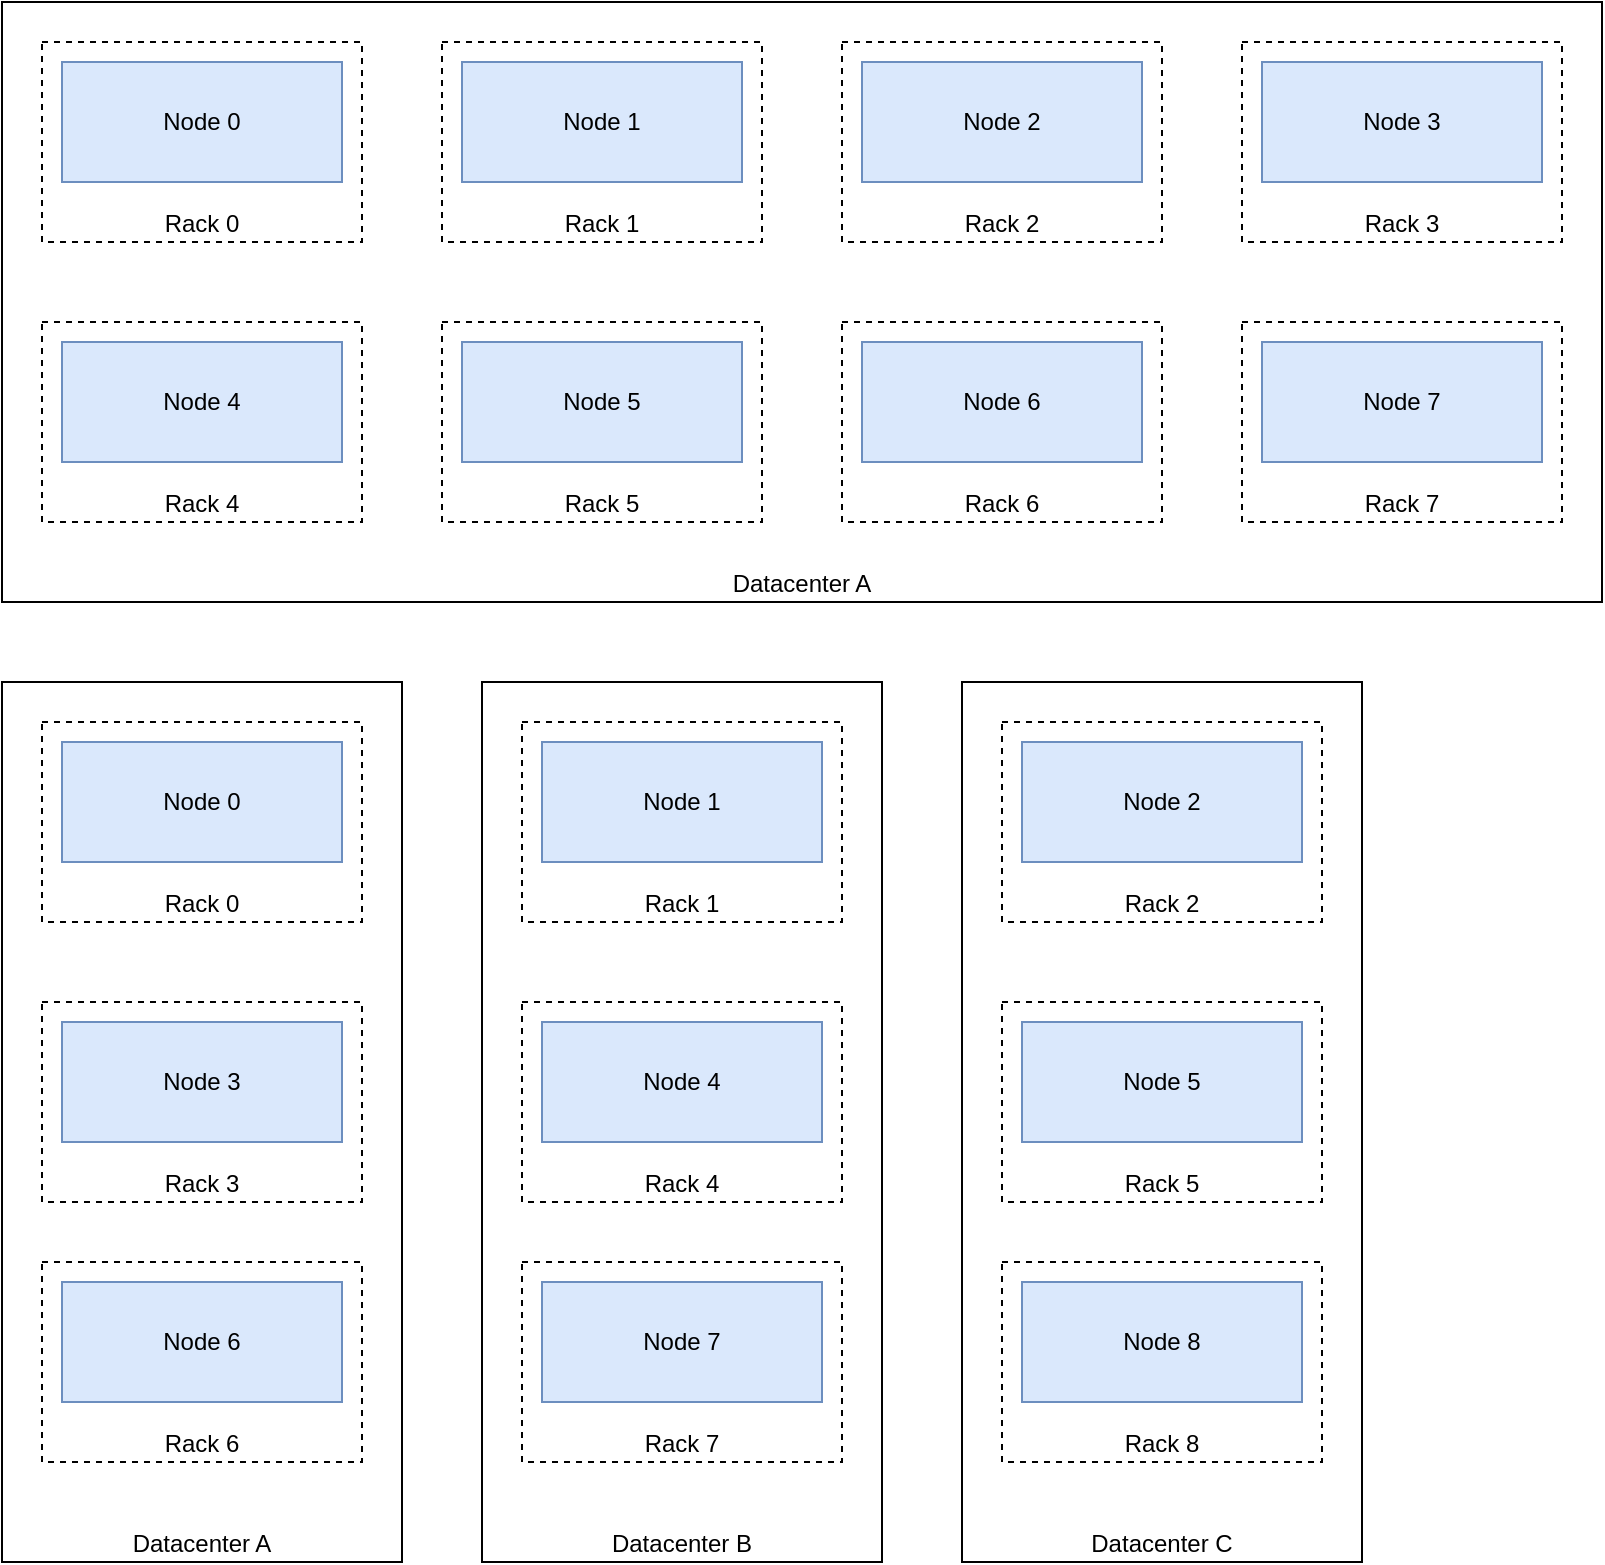 <mxfile version="24.7.8">
  <diagram name="Page-1" id="EoMHodotU_ZhvWF8Ycyo">
    <mxGraphModel dx="1153" dy="1166" grid="1" gridSize="10" guides="1" tooltips="1" connect="1" arrows="1" fold="1" page="1" pageScale="1" pageWidth="827" pageHeight="1169" math="0" shadow="0">
      <root>
        <mxCell id="0" />
        <mxCell id="1" parent="0" />
        <mxCell id="NCqyyA6MCXhAwzqsalRT-25" value="Datacenter A" style="rounded=0;whiteSpace=wrap;html=1;verticalAlign=bottom;" vertex="1" parent="1">
          <mxGeometry x="20" y="20" width="800" height="300" as="geometry" />
        </mxCell>
        <mxCell id="NCqyyA6MCXhAwzqsalRT-1" value="Rack 0" style="rounded=0;whiteSpace=wrap;html=1;dashed=1;verticalAlign=bottom;" vertex="1" parent="1">
          <mxGeometry x="40" y="40" width="160" height="100" as="geometry" />
        </mxCell>
        <mxCell id="NCqyyA6MCXhAwzqsalRT-10" value="Node 0" style="rounded=0;whiteSpace=wrap;html=1;fillColor=#dae8fc;strokeColor=#6c8ebf;" vertex="1" parent="1">
          <mxGeometry x="50" y="50" width="140" height="60" as="geometry" />
        </mxCell>
        <mxCell id="NCqyyA6MCXhAwzqsalRT-11" value="Rack 1" style="rounded=0;whiteSpace=wrap;html=1;dashed=1;verticalAlign=bottom;" vertex="1" parent="1">
          <mxGeometry x="240" y="40" width="160" height="100" as="geometry" />
        </mxCell>
        <mxCell id="NCqyyA6MCXhAwzqsalRT-12" value="Node 1" style="rounded=0;whiteSpace=wrap;html=1;fillColor=#dae8fc;strokeColor=#6c8ebf;" vertex="1" parent="1">
          <mxGeometry x="250" y="50" width="140" height="60" as="geometry" />
        </mxCell>
        <mxCell id="NCqyyA6MCXhAwzqsalRT-13" value="Rack 2" style="rounded=0;whiteSpace=wrap;html=1;dashed=1;verticalAlign=bottom;" vertex="1" parent="1">
          <mxGeometry x="440" y="40" width="160" height="100" as="geometry" />
        </mxCell>
        <mxCell id="NCqyyA6MCXhAwzqsalRT-14" value="Node 2" style="rounded=0;whiteSpace=wrap;html=1;fillColor=#dae8fc;strokeColor=#6c8ebf;" vertex="1" parent="1">
          <mxGeometry x="450" y="50" width="140" height="60" as="geometry" />
        </mxCell>
        <mxCell id="NCqyyA6MCXhAwzqsalRT-15" value="Rack 3" style="rounded=0;whiteSpace=wrap;html=1;dashed=1;verticalAlign=bottom;" vertex="1" parent="1">
          <mxGeometry x="640" y="40" width="160" height="100" as="geometry" />
        </mxCell>
        <mxCell id="NCqyyA6MCXhAwzqsalRT-16" value="Node 3" style="rounded=0;whiteSpace=wrap;html=1;fillColor=#dae8fc;strokeColor=#6c8ebf;" vertex="1" parent="1">
          <mxGeometry x="650" y="50" width="140" height="60" as="geometry" />
        </mxCell>
        <mxCell id="NCqyyA6MCXhAwzqsalRT-17" value="Rack 4" style="rounded=0;whiteSpace=wrap;html=1;dashed=1;verticalAlign=bottom;" vertex="1" parent="1">
          <mxGeometry x="40" y="180" width="160" height="100" as="geometry" />
        </mxCell>
        <mxCell id="NCqyyA6MCXhAwzqsalRT-18" value="Node 4" style="rounded=0;whiteSpace=wrap;html=1;fillColor=#dae8fc;strokeColor=#6c8ebf;" vertex="1" parent="1">
          <mxGeometry x="50" y="190" width="140" height="60" as="geometry" />
        </mxCell>
        <mxCell id="NCqyyA6MCXhAwzqsalRT-19" value="Rack 5" style="rounded=0;whiteSpace=wrap;html=1;dashed=1;verticalAlign=bottom;" vertex="1" parent="1">
          <mxGeometry x="240" y="180" width="160" height="100" as="geometry" />
        </mxCell>
        <mxCell id="NCqyyA6MCXhAwzqsalRT-20" value="Node 5" style="rounded=0;whiteSpace=wrap;html=1;fillColor=#dae8fc;strokeColor=#6c8ebf;" vertex="1" parent="1">
          <mxGeometry x="250" y="190" width="140" height="60" as="geometry" />
        </mxCell>
        <mxCell id="NCqyyA6MCXhAwzqsalRT-21" value="Rack 6" style="rounded=0;whiteSpace=wrap;html=1;dashed=1;verticalAlign=bottom;" vertex="1" parent="1">
          <mxGeometry x="440" y="180" width="160" height="100" as="geometry" />
        </mxCell>
        <mxCell id="NCqyyA6MCXhAwzqsalRT-22" value="Node 6" style="rounded=0;whiteSpace=wrap;html=1;fillColor=#dae8fc;strokeColor=#6c8ebf;" vertex="1" parent="1">
          <mxGeometry x="450" y="190" width="140" height="60" as="geometry" />
        </mxCell>
        <mxCell id="NCqyyA6MCXhAwzqsalRT-23" value="Rack 7" style="rounded=0;whiteSpace=wrap;html=1;dashed=1;verticalAlign=bottom;" vertex="1" parent="1">
          <mxGeometry x="640" y="180" width="160" height="100" as="geometry" />
        </mxCell>
        <mxCell id="NCqyyA6MCXhAwzqsalRT-24" value="Node 7" style="rounded=0;whiteSpace=wrap;html=1;fillColor=#dae8fc;strokeColor=#6c8ebf;" vertex="1" parent="1">
          <mxGeometry x="650" y="190" width="140" height="60" as="geometry" />
        </mxCell>
        <mxCell id="NCqyyA6MCXhAwzqsalRT-26" value="Datacenter A" style="rounded=0;whiteSpace=wrap;html=1;verticalAlign=bottom;" vertex="1" parent="1">
          <mxGeometry x="20" y="360" width="200" height="440" as="geometry" />
        </mxCell>
        <mxCell id="NCqyyA6MCXhAwzqsalRT-27" value="Rack 0" style="rounded=0;whiteSpace=wrap;html=1;dashed=1;verticalAlign=bottom;" vertex="1" parent="1">
          <mxGeometry x="40" y="380" width="160" height="100" as="geometry" />
        </mxCell>
        <mxCell id="NCqyyA6MCXhAwzqsalRT-28" value="Node 0" style="rounded=0;whiteSpace=wrap;html=1;fillColor=#dae8fc;strokeColor=#6c8ebf;" vertex="1" parent="1">
          <mxGeometry x="50" y="390" width="140" height="60" as="geometry" />
        </mxCell>
        <mxCell id="NCqyyA6MCXhAwzqsalRT-29" value="Rack 3" style="rounded=0;whiteSpace=wrap;html=1;dashed=1;verticalAlign=bottom;" vertex="1" parent="1">
          <mxGeometry x="40" y="520" width="160" height="100" as="geometry" />
        </mxCell>
        <mxCell id="NCqyyA6MCXhAwzqsalRT-30" value="Node 3" style="rounded=0;whiteSpace=wrap;html=1;fillColor=#dae8fc;strokeColor=#6c8ebf;" vertex="1" parent="1">
          <mxGeometry x="50" y="530" width="140" height="60" as="geometry" />
        </mxCell>
        <mxCell id="NCqyyA6MCXhAwzqsalRT-31" value="Rack 6" style="rounded=0;whiteSpace=wrap;html=1;dashed=1;verticalAlign=bottom;" vertex="1" parent="1">
          <mxGeometry x="40" y="650" width="160" height="100" as="geometry" />
        </mxCell>
        <mxCell id="NCqyyA6MCXhAwzqsalRT-32" value="Node 6" style="rounded=0;whiteSpace=wrap;html=1;fillColor=#dae8fc;strokeColor=#6c8ebf;" vertex="1" parent="1">
          <mxGeometry x="50" y="660" width="140" height="60" as="geometry" />
        </mxCell>
        <mxCell id="NCqyyA6MCXhAwzqsalRT-45" value="Datacenter B" style="rounded=0;whiteSpace=wrap;html=1;verticalAlign=bottom;" vertex="1" parent="1">
          <mxGeometry x="260" y="360" width="200" height="440" as="geometry" />
        </mxCell>
        <mxCell id="NCqyyA6MCXhAwzqsalRT-46" value="Rack 1" style="rounded=0;whiteSpace=wrap;html=1;dashed=1;verticalAlign=bottom;" vertex="1" parent="1">
          <mxGeometry x="280" y="380" width="160" height="100" as="geometry" />
        </mxCell>
        <mxCell id="NCqyyA6MCXhAwzqsalRT-47" value="Node 1" style="rounded=0;whiteSpace=wrap;html=1;fillColor=#dae8fc;strokeColor=#6c8ebf;" vertex="1" parent="1">
          <mxGeometry x="290" y="390" width="140" height="60" as="geometry" />
        </mxCell>
        <mxCell id="NCqyyA6MCXhAwzqsalRT-48" value="Rack 4" style="rounded=0;whiteSpace=wrap;html=1;dashed=1;verticalAlign=bottom;" vertex="1" parent="1">
          <mxGeometry x="280" y="520" width="160" height="100" as="geometry" />
        </mxCell>
        <mxCell id="NCqyyA6MCXhAwzqsalRT-49" value="Node 4" style="rounded=0;whiteSpace=wrap;html=1;fillColor=#dae8fc;strokeColor=#6c8ebf;" vertex="1" parent="1">
          <mxGeometry x="290" y="530" width="140" height="60" as="geometry" />
        </mxCell>
        <mxCell id="NCqyyA6MCXhAwzqsalRT-50" value="Rack 7" style="rounded=0;whiteSpace=wrap;html=1;dashed=1;verticalAlign=bottom;" vertex="1" parent="1">
          <mxGeometry x="280" y="650" width="160" height="100" as="geometry" />
        </mxCell>
        <mxCell id="NCqyyA6MCXhAwzqsalRT-51" value="Node 7" style="rounded=0;whiteSpace=wrap;html=1;fillColor=#dae8fc;strokeColor=#6c8ebf;" vertex="1" parent="1">
          <mxGeometry x="290" y="660" width="140" height="60" as="geometry" />
        </mxCell>
        <mxCell id="NCqyyA6MCXhAwzqsalRT-52" value="Datacenter C" style="rounded=0;whiteSpace=wrap;html=1;verticalAlign=bottom;" vertex="1" parent="1">
          <mxGeometry x="500" y="360" width="200" height="440" as="geometry" />
        </mxCell>
        <mxCell id="NCqyyA6MCXhAwzqsalRT-53" value="Rack 2" style="rounded=0;whiteSpace=wrap;html=1;dashed=1;verticalAlign=bottom;" vertex="1" parent="1">
          <mxGeometry x="520" y="380" width="160" height="100" as="geometry" />
        </mxCell>
        <mxCell id="NCqyyA6MCXhAwzqsalRT-54" value="Node 2" style="rounded=0;whiteSpace=wrap;html=1;fillColor=#dae8fc;strokeColor=#6c8ebf;" vertex="1" parent="1">
          <mxGeometry x="530" y="390" width="140" height="60" as="geometry" />
        </mxCell>
        <mxCell id="NCqyyA6MCXhAwzqsalRT-55" value="Rack 5" style="rounded=0;whiteSpace=wrap;html=1;dashed=1;verticalAlign=bottom;" vertex="1" parent="1">
          <mxGeometry x="520" y="520" width="160" height="100" as="geometry" />
        </mxCell>
        <mxCell id="NCqyyA6MCXhAwzqsalRT-56" value="Node 5" style="rounded=0;whiteSpace=wrap;html=1;fillColor=#dae8fc;strokeColor=#6c8ebf;" vertex="1" parent="1">
          <mxGeometry x="530" y="530" width="140" height="60" as="geometry" />
        </mxCell>
        <mxCell id="NCqyyA6MCXhAwzqsalRT-57" value="Rack 8" style="rounded=0;whiteSpace=wrap;html=1;dashed=1;verticalAlign=bottom;" vertex="1" parent="1">
          <mxGeometry x="520" y="650" width="160" height="100" as="geometry" />
        </mxCell>
        <mxCell id="NCqyyA6MCXhAwzqsalRT-58" value="Node 8" style="rounded=0;whiteSpace=wrap;html=1;fillColor=#dae8fc;strokeColor=#6c8ebf;" vertex="1" parent="1">
          <mxGeometry x="530" y="660" width="140" height="60" as="geometry" />
        </mxCell>
      </root>
    </mxGraphModel>
  </diagram>
</mxfile>
